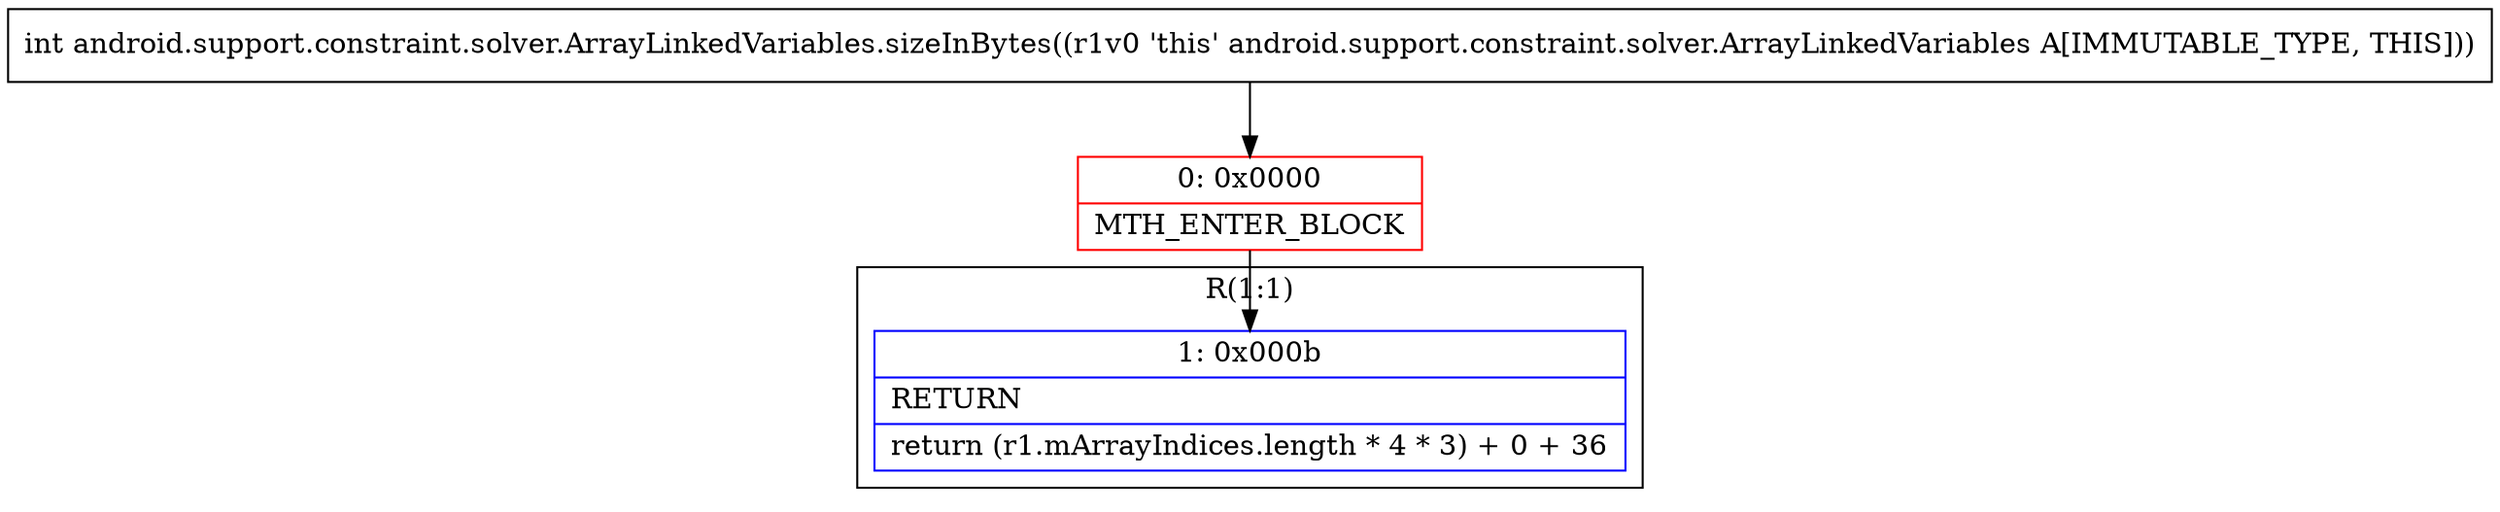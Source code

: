 digraph "CFG forandroid.support.constraint.solver.ArrayLinkedVariables.sizeInBytes()I" {
subgraph cluster_Region_1285588288 {
label = "R(1:1)";
node [shape=record,color=blue];
Node_1 [shape=record,label="{1\:\ 0x000b|RETURN\l|return (r1.mArrayIndices.length * 4 * 3) + 0 + 36\l}"];
}
Node_0 [shape=record,color=red,label="{0\:\ 0x0000|MTH_ENTER_BLOCK\l}"];
MethodNode[shape=record,label="{int android.support.constraint.solver.ArrayLinkedVariables.sizeInBytes((r1v0 'this' android.support.constraint.solver.ArrayLinkedVariables A[IMMUTABLE_TYPE, THIS])) }"];
MethodNode -> Node_0;
Node_0 -> Node_1;
}

